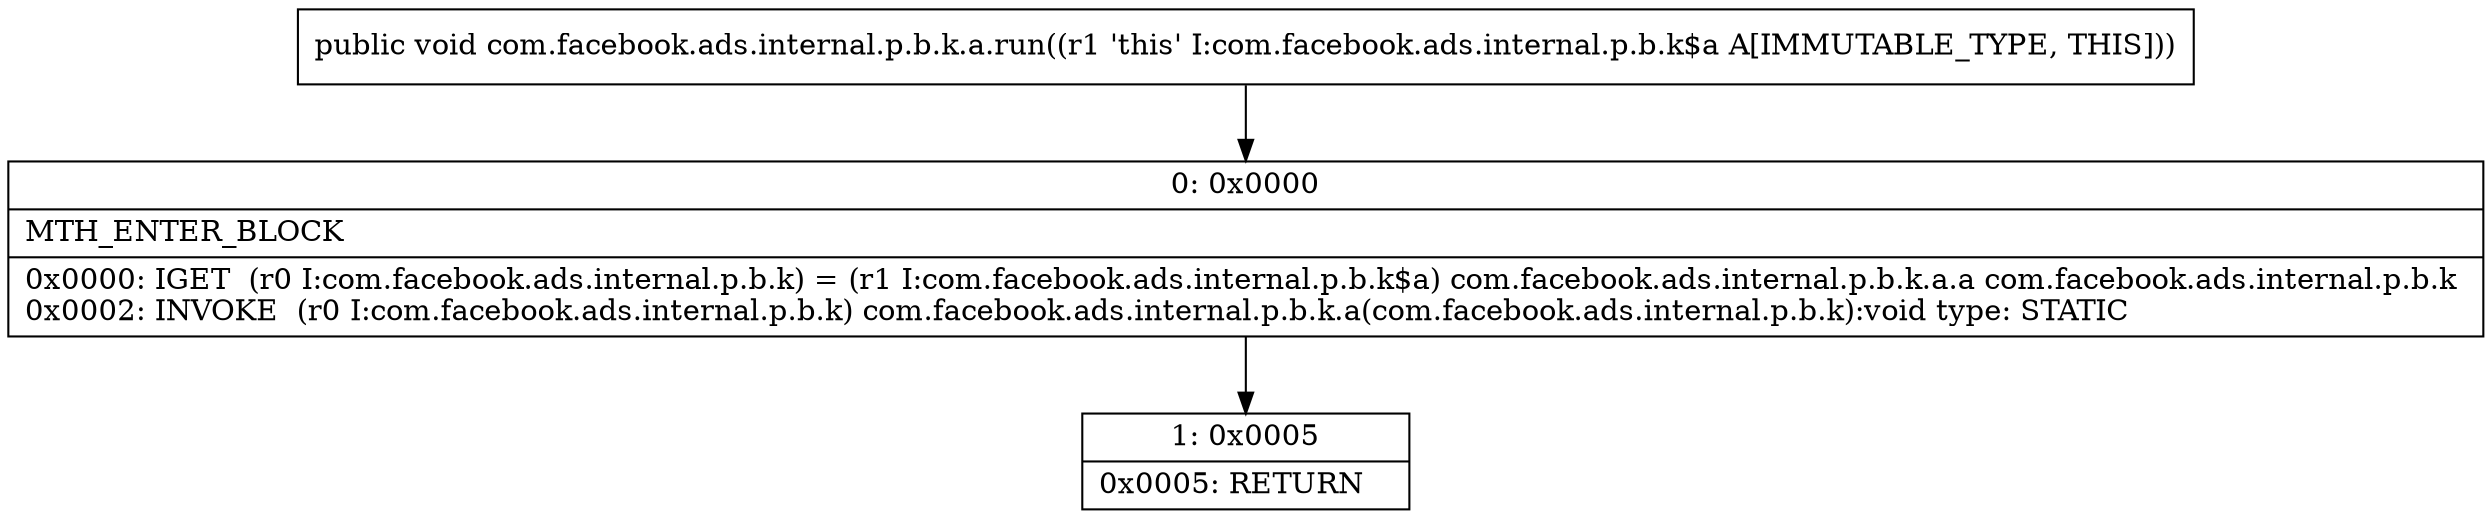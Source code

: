 digraph "CFG forcom.facebook.ads.internal.p.b.k.a.run()V" {
Node_0 [shape=record,label="{0\:\ 0x0000|MTH_ENTER_BLOCK\l|0x0000: IGET  (r0 I:com.facebook.ads.internal.p.b.k) = (r1 I:com.facebook.ads.internal.p.b.k$a) com.facebook.ads.internal.p.b.k.a.a com.facebook.ads.internal.p.b.k \l0x0002: INVOKE  (r0 I:com.facebook.ads.internal.p.b.k) com.facebook.ads.internal.p.b.k.a(com.facebook.ads.internal.p.b.k):void type: STATIC \l}"];
Node_1 [shape=record,label="{1\:\ 0x0005|0x0005: RETURN   \l}"];
MethodNode[shape=record,label="{public void com.facebook.ads.internal.p.b.k.a.run((r1 'this' I:com.facebook.ads.internal.p.b.k$a A[IMMUTABLE_TYPE, THIS])) }"];
MethodNode -> Node_0;
Node_0 -> Node_1;
}

